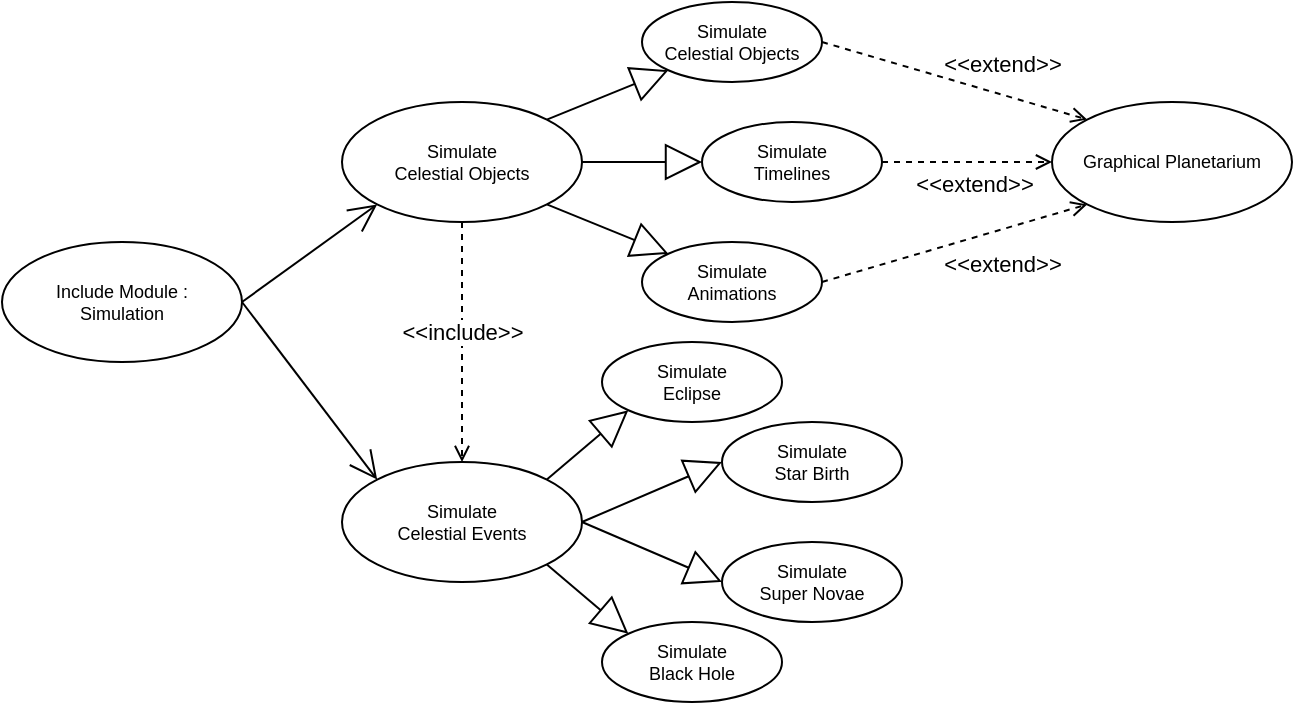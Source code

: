 <mxfile version="24.6.1" type="device">
  <diagram name="Page-1" id="JFPJkxZZSjxiJD6og031">
    <mxGraphModel dx="89" dy="630" grid="1" gridSize="10" guides="1" tooltips="1" connect="1" arrows="1" fold="1" page="1" pageScale="1" pageWidth="850" pageHeight="1100" math="0" shadow="0">
      <root>
        <mxCell id="0" />
        <mxCell id="1" parent="0" />
        <mxCell id="_TZs-UMcsAIsMrrE9qfW-72" value="Include Module :&lt;div&gt;Simulation&lt;/div&gt;" style="ellipse;whiteSpace=wrap;html=1;fontSize=9;" vertex="1" parent="1">
          <mxGeometry x="960" y="200" width="120" height="60" as="geometry" />
        </mxCell>
        <mxCell id="_TZs-UMcsAIsMrrE9qfW-73" value="Simulate&lt;div&gt;Celestial Events&lt;/div&gt;" style="ellipse;whiteSpace=wrap;html=1;fontSize=9;" vertex="1" parent="1">
          <mxGeometry x="1130" y="310" width="120" height="60" as="geometry" />
        </mxCell>
        <mxCell id="_TZs-UMcsAIsMrrE9qfW-74" value="" style="endArrow=open;endFill=1;endSize=12;html=1;rounded=0;exitX=1;exitY=0.5;exitDx=0;exitDy=0;entryX=0;entryY=0;entryDx=0;entryDy=0;" edge="1" parent="1" source="_TZs-UMcsAIsMrrE9qfW-72" target="_TZs-UMcsAIsMrrE9qfW-73">
          <mxGeometry width="160" relative="1" as="geometry">
            <mxPoint x="1050" y="130" as="sourcePoint" />
            <mxPoint x="1140" y="90" as="targetPoint" />
          </mxGeometry>
        </mxCell>
        <mxCell id="_TZs-UMcsAIsMrrE9qfW-75" value="" style="endArrow=open;endFill=1;endSize=12;html=1;rounded=0;exitX=1;exitY=0.5;exitDx=0;exitDy=0;entryX=0;entryY=1;entryDx=0;entryDy=0;" edge="1" parent="1" source="_TZs-UMcsAIsMrrE9qfW-72" target="_TZs-UMcsAIsMrrE9qfW-76">
          <mxGeometry width="160" relative="1" as="geometry">
            <mxPoint x="1060" y="130" as="sourcePoint" />
            <mxPoint x="1147.574" y="181.213" as="targetPoint" />
          </mxGeometry>
        </mxCell>
        <mxCell id="_TZs-UMcsAIsMrrE9qfW-76" value="Simulate&lt;div&gt;Celestial Objects&lt;/div&gt;" style="ellipse;whiteSpace=wrap;html=1;fontSize=9;" vertex="1" parent="1">
          <mxGeometry x="1130" y="130" width="120" height="60" as="geometry" />
        </mxCell>
        <mxCell id="_TZs-UMcsAIsMrrE9qfW-77" value="Simulate&lt;div&gt;Celestial Objects&lt;/div&gt;" style="ellipse;whiteSpace=wrap;html=1;fontSize=9;" vertex="1" parent="1">
          <mxGeometry x="1280" y="80" width="90" height="40" as="geometry" />
        </mxCell>
        <mxCell id="_TZs-UMcsAIsMrrE9qfW-78" value="Simulate&lt;div&gt;Timelines&lt;/div&gt;" style="ellipse;whiteSpace=wrap;html=1;fontSize=9;" vertex="1" parent="1">
          <mxGeometry x="1310" y="140" width="90" height="40" as="geometry" />
        </mxCell>
        <mxCell id="_TZs-UMcsAIsMrrE9qfW-79" value="Simulate&lt;div&gt;Animations&lt;/div&gt;" style="ellipse;whiteSpace=wrap;html=1;fontSize=9;" vertex="1" parent="1">
          <mxGeometry x="1280" y="200" width="90" height="40" as="geometry" />
        </mxCell>
        <mxCell id="_TZs-UMcsAIsMrrE9qfW-80" value="" style="endArrow=block;endSize=16;endFill=0;html=1;rounded=0;exitX=1;exitY=0;exitDx=0;exitDy=0;entryX=0;entryY=1;entryDx=0;entryDy=0;" edge="1" parent="1" source="_TZs-UMcsAIsMrrE9qfW-76" target="_TZs-UMcsAIsMrrE9qfW-77">
          <mxGeometry width="160" relative="1" as="geometry">
            <mxPoint x="1290" y="150" as="sourcePoint" />
            <mxPoint x="1350" y="90" as="targetPoint" />
          </mxGeometry>
        </mxCell>
        <mxCell id="_TZs-UMcsAIsMrrE9qfW-81" value="" style="endArrow=block;endSize=16;endFill=0;html=1;rounded=0;exitX=1;exitY=0.5;exitDx=0;exitDy=0;entryX=0;entryY=0.5;entryDx=0;entryDy=0;" edge="1" parent="1" source="_TZs-UMcsAIsMrrE9qfW-76" target="_TZs-UMcsAIsMrrE9qfW-78">
          <mxGeometry width="160" relative="1" as="geometry">
            <mxPoint x="1250" y="210" as="sourcePoint" />
            <mxPoint x="1367" y="161" as="targetPoint" />
          </mxGeometry>
        </mxCell>
        <mxCell id="_TZs-UMcsAIsMrrE9qfW-82" value="" style="endArrow=block;endSize=16;endFill=0;html=1;rounded=0;exitX=1;exitY=1;exitDx=0;exitDy=0;entryX=0;entryY=0;entryDx=0;entryDy=0;" edge="1" parent="1" source="_TZs-UMcsAIsMrrE9qfW-76" target="_TZs-UMcsAIsMrrE9qfW-79">
          <mxGeometry width="160" relative="1" as="geometry">
            <mxPoint x="1250" y="229" as="sourcePoint" />
            <mxPoint x="1340" y="240" as="targetPoint" />
          </mxGeometry>
        </mxCell>
        <mxCell id="_TZs-UMcsAIsMrrE9qfW-83" value="Graphical Planetarium" style="ellipse;whiteSpace=wrap;html=1;fontSize=9;" vertex="1" parent="1">
          <mxGeometry x="1485" y="130" width="120" height="60" as="geometry" />
        </mxCell>
        <mxCell id="_TZs-UMcsAIsMrrE9qfW-84" value="&amp;lt;&amp;lt;extend&amp;gt;&amp;gt;" style="html=1;verticalAlign=bottom;labelBackgroundColor=none;endArrow=open;endFill=0;dashed=1;rounded=0;exitX=1;exitY=0.5;exitDx=0;exitDy=0;entryX=0;entryY=0.5;entryDx=0;entryDy=0;" edge="1" parent="1" source="_TZs-UMcsAIsMrrE9qfW-78" target="_TZs-UMcsAIsMrrE9qfW-83">
          <mxGeometry x="0.067" y="-20" width="160" relative="1" as="geometry">
            <mxPoint x="1405" y="159.71" as="sourcePoint" />
            <mxPoint x="1505" y="159.71" as="targetPoint" />
            <mxPoint as="offset" />
          </mxGeometry>
        </mxCell>
        <mxCell id="_TZs-UMcsAIsMrrE9qfW-85" value="&amp;lt;&amp;lt;extend&amp;gt;&amp;gt;" style="html=1;verticalAlign=bottom;labelBackgroundColor=none;endArrow=open;endFill=0;dashed=1;rounded=0;exitX=1;exitY=0.5;exitDx=0;exitDy=0;entryX=0;entryY=0;entryDx=0;entryDy=0;" edge="1" parent="1" source="_TZs-UMcsAIsMrrE9qfW-77" target="_TZs-UMcsAIsMrrE9qfW-83">
          <mxGeometry x="0.334" y="6" width="160" relative="1" as="geometry">
            <mxPoint x="1410" y="170" as="sourcePoint" />
            <mxPoint x="1495" y="170" as="targetPoint" />
            <mxPoint as="offset" />
          </mxGeometry>
        </mxCell>
        <mxCell id="_TZs-UMcsAIsMrrE9qfW-86" value="&amp;lt;&amp;lt;extend&amp;gt;&amp;gt;" style="html=1;verticalAlign=bottom;labelBackgroundColor=none;endArrow=open;endFill=0;dashed=1;rounded=0;exitX=1;exitY=0.5;exitDx=0;exitDy=0;entryX=0;entryY=1;entryDx=0;entryDy=0;" edge="1" parent="1" source="_TZs-UMcsAIsMrrE9qfW-79" target="_TZs-UMcsAIsMrrE9qfW-83">
          <mxGeometry x="0.252" y="-25" width="160" relative="1" as="geometry">
            <mxPoint x="1420" y="180" as="sourcePoint" />
            <mxPoint x="1505" y="180" as="targetPoint" />
            <mxPoint as="offset" />
          </mxGeometry>
        </mxCell>
        <mxCell id="_TZs-UMcsAIsMrrE9qfW-87" value="" style="html=1;verticalAlign=bottom;labelBackgroundColor=none;endArrow=open;endFill=0;dashed=1;rounded=0;exitX=0.5;exitY=1;exitDx=0;exitDy=0;entryX=0.5;entryY=0;entryDx=0;entryDy=0;" edge="1" parent="1" source="_TZs-UMcsAIsMrrE9qfW-76" target="_TZs-UMcsAIsMrrE9qfW-73">
          <mxGeometry x="0.143" width="160" relative="1" as="geometry">
            <mxPoint x="1189.71" y="185" as="sourcePoint" />
            <mxPoint x="1189.71" y="255" as="targetPoint" />
            <mxPoint as="offset" />
          </mxGeometry>
        </mxCell>
        <mxCell id="_TZs-UMcsAIsMrrE9qfW-88" value="&amp;lt;&amp;lt;include&amp;gt;&amp;gt;" style="edgeLabel;html=1;align=center;verticalAlign=middle;resizable=0;points=[];" vertex="1" connectable="0" parent="_TZs-UMcsAIsMrrE9qfW-87">
          <mxGeometry x="-0.192" y="-2" relative="1" as="geometry">
            <mxPoint x="2" y="6" as="offset" />
          </mxGeometry>
        </mxCell>
        <mxCell id="_TZs-UMcsAIsMrrE9qfW-89" value="&lt;div&gt;Simulate&lt;/div&gt;Eclipse" style="ellipse;whiteSpace=wrap;html=1;fontSize=9;" vertex="1" parent="1">
          <mxGeometry x="1260" y="250" width="90" height="40" as="geometry" />
        </mxCell>
        <mxCell id="_TZs-UMcsAIsMrrE9qfW-90" value="&lt;div&gt;Simulate&lt;/div&gt;Star Birth" style="ellipse;whiteSpace=wrap;html=1;fontSize=9;" vertex="1" parent="1">
          <mxGeometry x="1320" y="290" width="90" height="40" as="geometry" />
        </mxCell>
        <mxCell id="_TZs-UMcsAIsMrrE9qfW-91" value="&lt;div&gt;Simulate&lt;/div&gt;Super Novae" style="ellipse;whiteSpace=wrap;html=1;fontSize=9;" vertex="1" parent="1">
          <mxGeometry x="1320" y="350" width="90" height="40" as="geometry" />
        </mxCell>
        <mxCell id="_TZs-UMcsAIsMrrE9qfW-92" value="&lt;div&gt;Simulate&lt;/div&gt;&lt;div&gt;Black Hole&lt;/div&gt;" style="ellipse;whiteSpace=wrap;html=1;fontSize=9;" vertex="1" parent="1">
          <mxGeometry x="1260" y="390" width="90" height="40" as="geometry" />
        </mxCell>
        <mxCell id="_TZs-UMcsAIsMrrE9qfW-93" value="" style="endArrow=block;endSize=16;endFill=0;html=1;rounded=0;exitX=1;exitY=0;exitDx=0;exitDy=0;entryX=0;entryY=1;entryDx=0;entryDy=0;" edge="1" parent="1" source="_TZs-UMcsAIsMrrE9qfW-73" target="_TZs-UMcsAIsMrrE9qfW-89">
          <mxGeometry width="160" relative="1" as="geometry">
            <mxPoint x="1249" y="322.5" as="sourcePoint" />
            <mxPoint x="1310" y="297.5" as="targetPoint" />
          </mxGeometry>
        </mxCell>
        <mxCell id="_TZs-UMcsAIsMrrE9qfW-94" value="" style="endArrow=block;endSize=16;endFill=0;html=1;rounded=0;exitX=1;exitY=1;exitDx=0;exitDy=0;entryX=0;entryY=0;entryDx=0;entryDy=0;" edge="1" parent="1" source="_TZs-UMcsAIsMrrE9qfW-73" target="_TZs-UMcsAIsMrrE9qfW-92">
          <mxGeometry width="160" relative="1" as="geometry">
            <mxPoint x="1242" y="329" as="sourcePoint" />
            <mxPoint x="1283" y="294" as="targetPoint" />
          </mxGeometry>
        </mxCell>
        <mxCell id="_TZs-UMcsAIsMrrE9qfW-95" value="" style="endArrow=block;endSize=16;endFill=0;html=1;rounded=0;exitX=1;exitY=0.5;exitDx=0;exitDy=0;entryX=0;entryY=0.5;entryDx=0;entryDy=0;" edge="1" parent="1" source="_TZs-UMcsAIsMrrE9qfW-73" target="_TZs-UMcsAIsMrrE9qfW-91">
          <mxGeometry width="160" relative="1" as="geometry">
            <mxPoint x="1242" y="371" as="sourcePoint" />
            <mxPoint x="1283" y="406" as="targetPoint" />
          </mxGeometry>
        </mxCell>
        <mxCell id="_TZs-UMcsAIsMrrE9qfW-96" value="" style="endArrow=block;endSize=16;endFill=0;html=1;rounded=0;exitX=1;exitY=0.5;exitDx=0;exitDy=0;entryX=0;entryY=0.5;entryDx=0;entryDy=0;" edge="1" parent="1" source="_TZs-UMcsAIsMrrE9qfW-73" target="_TZs-UMcsAIsMrrE9qfW-90">
          <mxGeometry width="160" relative="1" as="geometry">
            <mxPoint x="1252" y="381" as="sourcePoint" />
            <mxPoint x="1293" y="416" as="targetPoint" />
          </mxGeometry>
        </mxCell>
      </root>
    </mxGraphModel>
  </diagram>
</mxfile>

